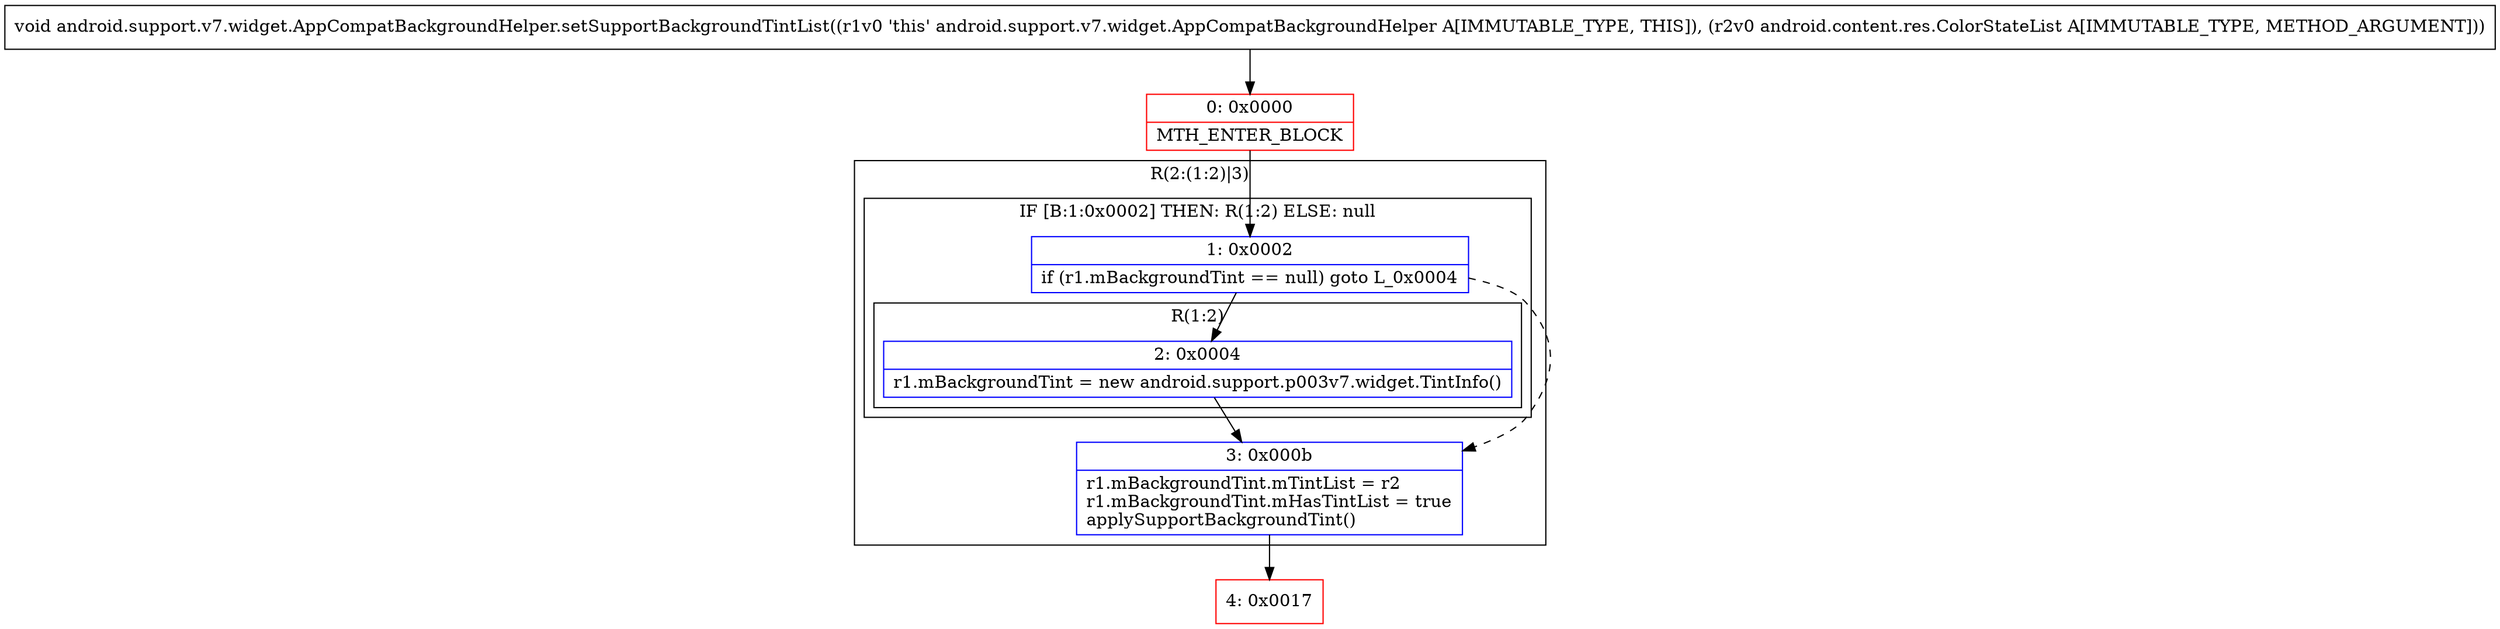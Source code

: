 digraph "CFG forandroid.support.v7.widget.AppCompatBackgroundHelper.setSupportBackgroundTintList(Landroid\/content\/res\/ColorStateList;)V" {
subgraph cluster_Region_1713393038 {
label = "R(2:(1:2)|3)";
node [shape=record,color=blue];
subgraph cluster_IfRegion_295285804 {
label = "IF [B:1:0x0002] THEN: R(1:2) ELSE: null";
node [shape=record,color=blue];
Node_1 [shape=record,label="{1\:\ 0x0002|if (r1.mBackgroundTint == null) goto L_0x0004\l}"];
subgraph cluster_Region_2044997818 {
label = "R(1:2)";
node [shape=record,color=blue];
Node_2 [shape=record,label="{2\:\ 0x0004|r1.mBackgroundTint = new android.support.p003v7.widget.TintInfo()\l}"];
}
}
Node_3 [shape=record,label="{3\:\ 0x000b|r1.mBackgroundTint.mTintList = r2\lr1.mBackgroundTint.mHasTintList = true\lapplySupportBackgroundTint()\l}"];
}
Node_0 [shape=record,color=red,label="{0\:\ 0x0000|MTH_ENTER_BLOCK\l}"];
Node_4 [shape=record,color=red,label="{4\:\ 0x0017}"];
MethodNode[shape=record,label="{void android.support.v7.widget.AppCompatBackgroundHelper.setSupportBackgroundTintList((r1v0 'this' android.support.v7.widget.AppCompatBackgroundHelper A[IMMUTABLE_TYPE, THIS]), (r2v0 android.content.res.ColorStateList A[IMMUTABLE_TYPE, METHOD_ARGUMENT])) }"];
MethodNode -> Node_0;
Node_1 -> Node_2;
Node_1 -> Node_3[style=dashed];
Node_2 -> Node_3;
Node_3 -> Node_4;
Node_0 -> Node_1;
}


